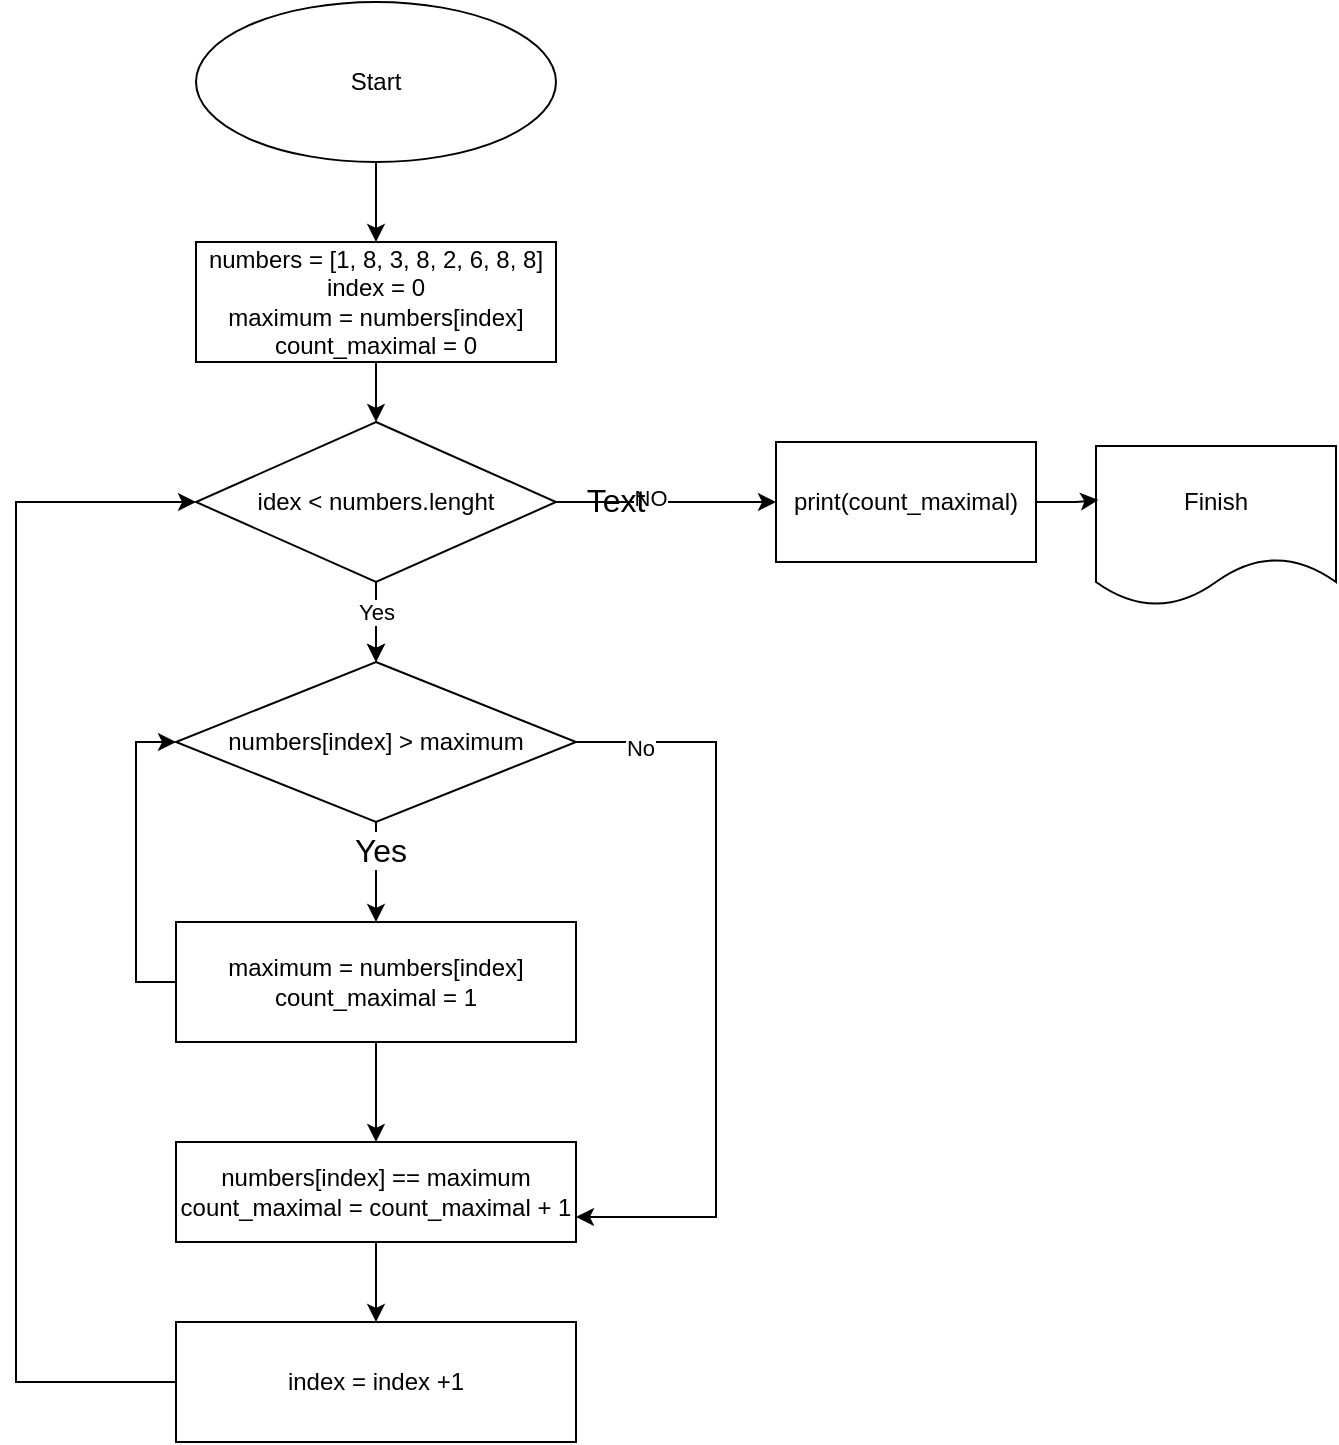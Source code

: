 <mxfile version="22.1.4" type="github">
  <diagram id="C5RBs43oDa-KdzZeNtuy" name="Page-1">
    <mxGraphModel dx="1242" dy="617" grid="1" gridSize="10" guides="1" tooltips="1" connect="1" arrows="1" fold="1" page="1" pageScale="1" pageWidth="827" pageHeight="1169" math="0" shadow="0">
      <root>
        <mxCell id="WIyWlLk6GJQsqaUBKTNV-0" />
        <mxCell id="WIyWlLk6GJQsqaUBKTNV-1" parent="WIyWlLk6GJQsqaUBKTNV-0" />
        <mxCell id="QCMDxgy-0JkL39n8I_jM-0" style="edgeStyle=orthogonalEdgeStyle;rounded=0;orthogonalLoop=1;jettySize=auto;html=1;entryX=0.5;entryY=0;entryDx=0;entryDy=0;" edge="1" parent="WIyWlLk6GJQsqaUBKTNV-1" source="QCMDxgy-0JkL39n8I_jM-1" target="QCMDxgy-0JkL39n8I_jM-3">
          <mxGeometry relative="1" as="geometry">
            <mxPoint x="500" y="116" as="targetPoint" />
          </mxGeometry>
        </mxCell>
        <mxCell id="QCMDxgy-0JkL39n8I_jM-1" value="Start" style="ellipse;whiteSpace=wrap;html=1;" vertex="1" parent="WIyWlLk6GJQsqaUBKTNV-1">
          <mxGeometry x="410" y="6" width="180" height="80" as="geometry" />
        </mxCell>
        <mxCell id="QCMDxgy-0JkL39n8I_jM-2" style="edgeStyle=orthogonalEdgeStyle;rounded=0;orthogonalLoop=1;jettySize=auto;html=1;entryX=0.5;entryY=0;entryDx=0;entryDy=0;" edge="1" parent="WIyWlLk6GJQsqaUBKTNV-1" source="QCMDxgy-0JkL39n8I_jM-3" target="QCMDxgy-0JkL39n8I_jM-9">
          <mxGeometry relative="1" as="geometry" />
        </mxCell>
        <mxCell id="QCMDxgy-0JkL39n8I_jM-3" value="numbers = [1, 8, 3, 8, 2, 6, 8, 8]&lt;br&gt;index = 0&lt;br&gt;maximum = numbers[index]&lt;br&gt;count_maximal = 0" style="rounded=0;whiteSpace=wrap;html=1;" vertex="1" parent="WIyWlLk6GJQsqaUBKTNV-1">
          <mxGeometry x="410" y="126" width="180" height="60" as="geometry" />
        </mxCell>
        <mxCell id="QCMDxgy-0JkL39n8I_jM-4" value="" style="edgeStyle=orthogonalEdgeStyle;rounded=0;orthogonalLoop=1;jettySize=auto;html=1;" edge="1" parent="WIyWlLk6GJQsqaUBKTNV-1" source="QCMDxgy-0JkL39n8I_jM-9" target="QCMDxgy-0JkL39n8I_jM-14">
          <mxGeometry relative="1" as="geometry" />
        </mxCell>
        <mxCell id="QCMDxgy-0JkL39n8I_jM-5" value="" style="edgeStyle=orthogonalEdgeStyle;rounded=0;orthogonalLoop=1;jettySize=auto;html=1;" edge="1" parent="WIyWlLk6GJQsqaUBKTNV-1" source="QCMDxgy-0JkL39n8I_jM-9">
          <mxGeometry relative="1" as="geometry">
            <mxPoint x="700" y="256" as="targetPoint" />
          </mxGeometry>
        </mxCell>
        <mxCell id="QCMDxgy-0JkL39n8I_jM-6" value="NO" style="edgeLabel;html=1;align=center;verticalAlign=middle;resizable=0;points=[];" connectable="0" vertex="1" parent="QCMDxgy-0JkL39n8I_jM-5">
          <mxGeometry x="-0.157" y="2" relative="1" as="geometry">
            <mxPoint as="offset" />
          </mxGeometry>
        </mxCell>
        <mxCell id="QCMDxgy-0JkL39n8I_jM-7" value="" style="edgeStyle=orthogonalEdgeStyle;rounded=0;orthogonalLoop=1;jettySize=auto;html=1;" edge="1" parent="WIyWlLk6GJQsqaUBKTNV-1" source="QCMDxgy-0JkL39n8I_jM-9" target="QCMDxgy-0JkL39n8I_jM-14">
          <mxGeometry relative="1" as="geometry" />
        </mxCell>
        <mxCell id="QCMDxgy-0JkL39n8I_jM-8" value="Yes" style="edgeLabel;html=1;align=center;verticalAlign=middle;resizable=0;points=[];" connectable="0" vertex="1" parent="QCMDxgy-0JkL39n8I_jM-7">
          <mxGeometry x="-0.25" relative="1" as="geometry">
            <mxPoint as="offset" />
          </mxGeometry>
        </mxCell>
        <mxCell id="QCMDxgy-0JkL39n8I_jM-9" value="idex &amp;lt; numbers.lenght" style="rhombus;whiteSpace=wrap;html=1;" vertex="1" parent="WIyWlLk6GJQsqaUBKTNV-1">
          <mxGeometry x="410" y="216" width="180" height="80" as="geometry" />
        </mxCell>
        <mxCell id="QCMDxgy-0JkL39n8I_jM-10" style="edgeStyle=orthogonalEdgeStyle;rounded=0;orthogonalLoop=1;jettySize=auto;html=1;entryX=0.5;entryY=0;entryDx=0;entryDy=0;" edge="1" parent="WIyWlLk6GJQsqaUBKTNV-1" source="QCMDxgy-0JkL39n8I_jM-14" target="QCMDxgy-0JkL39n8I_jM-17">
          <mxGeometry relative="1" as="geometry" />
        </mxCell>
        <mxCell id="QCMDxgy-0JkL39n8I_jM-11" value="Yes&lt;br&gt;" style="edgeLabel;html=1;align=center;verticalAlign=middle;resizable=0;points=[];fontSize=16;" connectable="0" vertex="1" parent="QCMDxgy-0JkL39n8I_jM-10">
          <mxGeometry x="-0.44" y="2" relative="1" as="geometry">
            <mxPoint as="offset" />
          </mxGeometry>
        </mxCell>
        <mxCell id="QCMDxgy-0JkL39n8I_jM-12" style="edgeStyle=orthogonalEdgeStyle;rounded=0;orthogonalLoop=1;jettySize=auto;html=1;entryX=1;entryY=0.75;entryDx=0;entryDy=0;" edge="1" parent="WIyWlLk6GJQsqaUBKTNV-1" source="QCMDxgy-0JkL39n8I_jM-14" target="QCMDxgy-0JkL39n8I_jM-19">
          <mxGeometry relative="1" as="geometry">
            <Array as="points">
              <mxPoint x="670" y="376" />
              <mxPoint x="670" y="614" />
            </Array>
          </mxGeometry>
        </mxCell>
        <mxCell id="QCMDxgy-0JkL39n8I_jM-13" value="No" style="edgeLabel;html=1;align=center;verticalAlign=middle;resizable=0;points=[];" connectable="0" vertex="1" parent="QCMDxgy-0JkL39n8I_jM-12">
          <mxGeometry x="-0.833" y="-3" relative="1" as="geometry">
            <mxPoint as="offset" />
          </mxGeometry>
        </mxCell>
        <mxCell id="QCMDxgy-0JkL39n8I_jM-14" value="numbers[index] &amp;gt; maximum" style="rhombus;whiteSpace=wrap;html=1;" vertex="1" parent="WIyWlLk6GJQsqaUBKTNV-1">
          <mxGeometry x="400" y="336" width="200" height="80" as="geometry" />
        </mxCell>
        <mxCell id="QCMDxgy-0JkL39n8I_jM-15" style="edgeStyle=orthogonalEdgeStyle;rounded=0;orthogonalLoop=1;jettySize=auto;html=1;entryX=0;entryY=0.5;entryDx=0;entryDy=0;" edge="1" parent="WIyWlLk6GJQsqaUBKTNV-1" source="QCMDxgy-0JkL39n8I_jM-17" target="QCMDxgy-0JkL39n8I_jM-14">
          <mxGeometry relative="1" as="geometry">
            <Array as="points">
              <mxPoint x="380" y="496" />
              <mxPoint x="380" y="376" />
            </Array>
          </mxGeometry>
        </mxCell>
        <mxCell id="QCMDxgy-0JkL39n8I_jM-16" style="edgeStyle=orthogonalEdgeStyle;rounded=0;orthogonalLoop=1;jettySize=auto;html=1;entryX=0.5;entryY=0;entryDx=0;entryDy=0;" edge="1" parent="WIyWlLk6GJQsqaUBKTNV-1" source="QCMDxgy-0JkL39n8I_jM-17" target="QCMDxgy-0JkL39n8I_jM-19">
          <mxGeometry relative="1" as="geometry" />
        </mxCell>
        <mxCell id="QCMDxgy-0JkL39n8I_jM-17" value="maximum = numbers[index]&lt;br&gt;count_maximal = 1" style="rounded=0;whiteSpace=wrap;html=1;" vertex="1" parent="WIyWlLk6GJQsqaUBKTNV-1">
          <mxGeometry x="400" y="466" width="200" height="60" as="geometry" />
        </mxCell>
        <mxCell id="QCMDxgy-0JkL39n8I_jM-18" style="edgeStyle=orthogonalEdgeStyle;rounded=0;orthogonalLoop=1;jettySize=auto;html=1;entryX=0.5;entryY=0;entryDx=0;entryDy=0;" edge="1" parent="WIyWlLk6GJQsqaUBKTNV-1" source="QCMDxgy-0JkL39n8I_jM-19" target="QCMDxgy-0JkL39n8I_jM-21">
          <mxGeometry relative="1" as="geometry" />
        </mxCell>
        <mxCell id="QCMDxgy-0JkL39n8I_jM-19" value="numbers[index] == maximum&lt;br&gt;count_maximal = count_maximal + 1" style="whiteSpace=wrap;html=1;" vertex="1" parent="WIyWlLk6GJQsqaUBKTNV-1">
          <mxGeometry x="400" y="576" width="200" height="50" as="geometry" />
        </mxCell>
        <mxCell id="QCMDxgy-0JkL39n8I_jM-20" style="edgeStyle=orthogonalEdgeStyle;rounded=0;orthogonalLoop=1;jettySize=auto;html=1;exitX=0;exitY=0.5;exitDx=0;exitDy=0;entryX=0;entryY=0.5;entryDx=0;entryDy=0;" edge="1" parent="WIyWlLk6GJQsqaUBKTNV-1" source="QCMDxgy-0JkL39n8I_jM-21" target="QCMDxgy-0JkL39n8I_jM-9">
          <mxGeometry relative="1" as="geometry">
            <Array as="points">
              <mxPoint x="320" y="696" />
              <mxPoint x="320" y="256" />
            </Array>
          </mxGeometry>
        </mxCell>
        <mxCell id="QCMDxgy-0JkL39n8I_jM-21" value="index = index +1" style="whiteSpace=wrap;html=1;" vertex="1" parent="WIyWlLk6GJQsqaUBKTNV-1">
          <mxGeometry x="400" y="666" width="200" height="60" as="geometry" />
        </mxCell>
        <mxCell id="QCMDxgy-0JkL39n8I_jM-22" value="print(count_maximal)" style="rounded=0;whiteSpace=wrap;html=1;" vertex="1" parent="WIyWlLk6GJQsqaUBKTNV-1">
          <mxGeometry x="700" y="226" width="130" height="60" as="geometry" />
        </mxCell>
        <mxCell id="QCMDxgy-0JkL39n8I_jM-23" value="Finish" style="shape=document;whiteSpace=wrap;html=1;boundedLbl=1;" vertex="1" parent="WIyWlLk6GJQsqaUBKTNV-1">
          <mxGeometry x="860" y="228" width="120" height="80" as="geometry" />
        </mxCell>
        <mxCell id="QCMDxgy-0JkL39n8I_jM-24" style="edgeStyle=orthogonalEdgeStyle;rounded=0;orthogonalLoop=1;jettySize=auto;html=1;entryX=0.01;entryY=0.363;entryDx=0;entryDy=0;entryPerimeter=0;" edge="1" parent="WIyWlLk6GJQsqaUBKTNV-1" source="QCMDxgy-0JkL39n8I_jM-22">
          <mxGeometry relative="1" as="geometry">
            <mxPoint x="861.2" y="255.04" as="targetPoint" />
          </mxGeometry>
        </mxCell>
        <mxCell id="QCMDxgy-0JkL39n8I_jM-25" value="Text" style="text;strokeColor=none;fillColor=none;html=1;align=center;verticalAlign=middle;whiteSpace=wrap;rounded=0;fontSize=16;" vertex="1" parent="WIyWlLk6GJQsqaUBKTNV-1">
          <mxGeometry x="590" y="240" width="60" height="30" as="geometry" />
        </mxCell>
      </root>
    </mxGraphModel>
  </diagram>
</mxfile>

